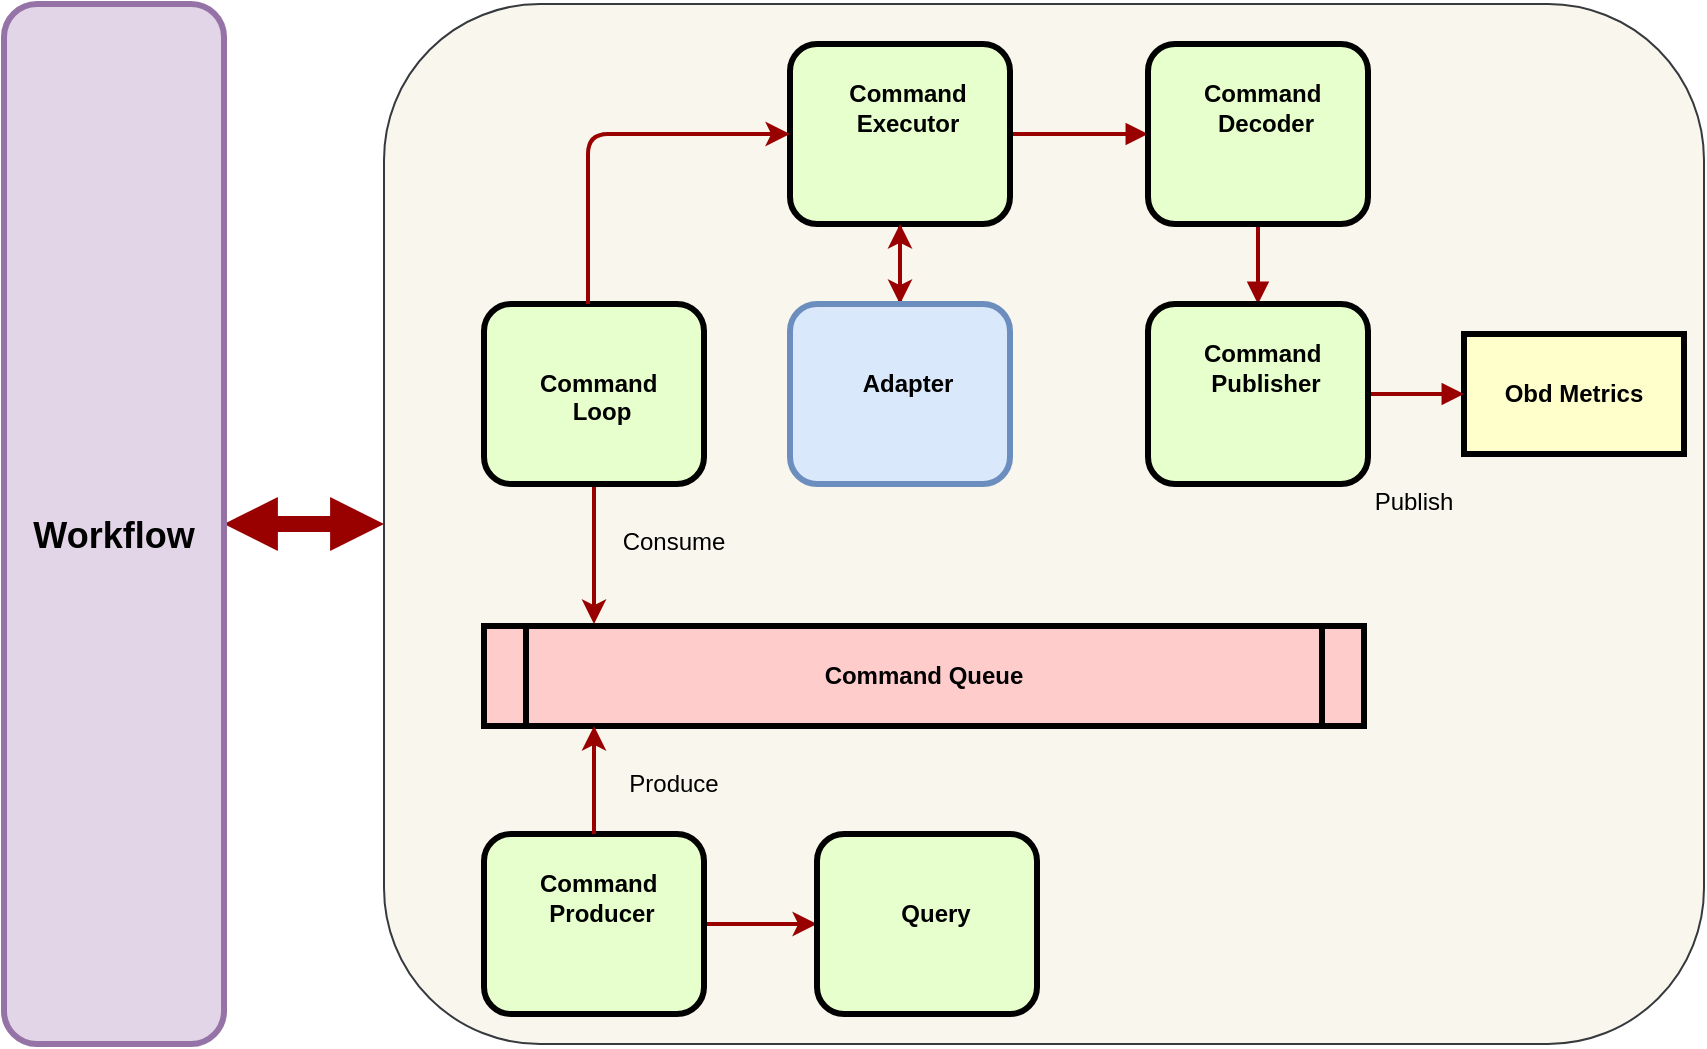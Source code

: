 <mxfile version="14.1.8" type="device"><diagram name="Page-1" id="c7558073-3199-34d8-9f00-42111426c3f3"><mxGraphModel dx="1185" dy="685" grid="1" gridSize="10" guides="1" tooltips="1" connect="1" arrows="1" fold="1" page="1" pageScale="1" pageWidth="826" pageHeight="1169" background="#ffffff" math="0" shadow="0"><root><mxCell id="0"/><mxCell id="1" parent="0"/><mxCell id="jKeXj6C-IJaeeSUtE53M-120" value="" style="rounded=1;whiteSpace=wrap;html=1;align=center;fillColor=#f9f7ed;strokeColor=#36393d;" vertex="1" parent="1"><mxGeometry x="250" y="80" width="660" height="520" as="geometry"/></mxCell><mxCell id="3" value="Obd Metrics" style="whiteSpace=wrap;align=center;verticalAlign=middle;fontStyle=1;strokeWidth=3;fillColor=#FFFFCC" parent="1" vertex="1"><mxGeometry x="790" y="245" width="110" height="60" as="geometry"/></mxCell><mxCell id="5" value="Command Queue" style="shape=process;whiteSpace=wrap;align=center;verticalAlign=middle;size=0.048;fontStyle=1;strokeWidth=3;fillColor=#FFCCCC" parent="1" vertex="1"><mxGeometry x="300" y="391" width="440" height="50" as="geometry"/></mxCell><mxCell id="jKeXj6C-IJaeeSUtE53M-112" value="" style="edgeStyle=orthogonalEdgeStyle;rounded=1;orthogonalLoop=1;jettySize=auto;html=1;strokeColor=#990000;strokeWidth=2;" edge="1" parent="1" source="6"><mxGeometry relative="1" as="geometry"><mxPoint x="355" y="390" as="targetPoint"/></mxGeometry></mxCell><mxCell id="6" value="&lt;p style=&quot;margin: 0px ; margin-top: 4px ; text-align: center ; text-decoration: underline&quot;&gt;&lt;/p&gt;&lt;p style=&quot;margin: 0px ; margin-left: 8px&quot;&gt;&lt;br&gt;&lt;/p&gt;&lt;p style=&quot;margin: 0px ; margin-left: 8px&quot;&gt;&lt;br&gt;&lt;/p&gt;&lt;p style=&quot;margin: 0px ; margin-left: 8px&quot;&gt;Command&amp;nbsp;&lt;/p&gt;&lt;p style=&quot;margin: 0px ; margin-left: 8px&quot;&gt;Loop&lt;/p&gt;" style="verticalAlign=middle;align=center;overflow=fill;fontSize=12;fontFamily=Helvetica;html=1;rounded=1;fontStyle=1;strokeWidth=3;fillColor=#E6FFCC" parent="1" vertex="1"><mxGeometry x="300" y="230" width="110" height="90" as="geometry"/></mxCell><mxCell id="jKeXj6C-IJaeeSUtE53M-108" value="" style="edgeStyle=orthogonalEdgeStyle;rounded=1;orthogonalLoop=1;jettySize=auto;html=1;strokeColor=#990000;strokeWidth=2;" edge="1" parent="1" source="8" target="jKeXj6C-IJaeeSUtE53M-106"><mxGeometry relative="1" as="geometry"/></mxCell><mxCell id="jKeXj6C-IJaeeSUtE53M-127" value="" style="edgeStyle=orthogonalEdgeStyle;rounded=1;orthogonalLoop=1;jettySize=auto;html=1;startArrow=none;startFill=0;endArrow=block;endFill=1;strokeColor=#990000;strokeWidth=2;" edge="1" parent="1" source="8" target="jKeXj6C-IJaeeSUtE53M-96"><mxGeometry relative="1" as="geometry"/></mxCell><mxCell id="8" value="&lt;p style=&quot;margin: 0px ; margin-top: 4px ; text-align: center ; text-decoration: underline&quot;&gt;&lt;/p&gt;&lt;p style=&quot;margin: 0px ; margin-left: 8px&quot;&gt;&lt;br&gt;&lt;/p&gt;&lt;p style=&quot;margin: 0px ; margin-left: 8px&quot;&gt;Command&lt;br&gt;Executor&lt;/p&gt;" style="verticalAlign=middle;align=center;overflow=fill;fontSize=12;fontFamily=Helvetica;html=1;rounded=1;fontStyle=1;strokeWidth=3;fillColor=#E6FFCC" parent="1" vertex="1"><mxGeometry x="453" y="100" width="110" height="90" as="geometry"/></mxCell><mxCell id="jKeXj6C-IJaeeSUtE53M-111" style="edgeStyle=orthogonalEdgeStyle;rounded=1;orthogonalLoop=1;jettySize=auto;html=1;entryX=0;entryY=0.5;entryDx=0;entryDy=0;strokeColor=#990000;strokeWidth=2;" edge="1" parent="1" source="11" target="jKeXj6C-IJaeeSUtE53M-110"><mxGeometry relative="1" as="geometry"/></mxCell><mxCell id="11" value="&lt;p style=&quot;margin: 0px ; margin-top: 4px ; text-align: center ; text-decoration: underline&quot;&gt;&lt;/p&gt;&lt;p style=&quot;margin: 0px ; margin-left: 8px&quot;&gt;&lt;br&gt;&lt;/p&gt;&lt;p style=&quot;margin: 0px ; margin-left: 8px&quot;&gt;&lt;span&gt;Command&amp;nbsp;&lt;/span&gt;&lt;br&gt;&lt;/p&gt;&lt;p style=&quot;margin: 0px ; margin-left: 8px&quot;&gt;Producer&lt;/p&gt;" style="verticalAlign=middle;align=center;overflow=fill;fontSize=12;fontFamily=Helvetica;html=1;rounded=1;fontStyle=1;strokeWidth=3;fillColor=#E6FFCC" parent="1" vertex="1"><mxGeometry x="300.0" y="495" width="110" height="90" as="geometry"/></mxCell><mxCell id="65" value="" style="edgeStyle=elbowEdgeStyle;elbow=horizontal;strokeColor=#990000;strokeWidth=2;entryX=0;entryY=0.5;entryDx=0;entryDy=0;" parent="1" source="6" target="8" edge="1"><mxGeometry width="100" height="100" relative="1" as="geometry"><mxPoint x="202" y="180.0" as="sourcePoint"/><mxPoint x="452" y="90" as="targetPoint"/><Array as="points"><mxPoint x="352" y="200"/><mxPoint x="352" y="180"/><mxPoint x="387" y="140"/></Array></mxGeometry></mxCell><mxCell id="89" value="" style="edgeStyle=elbowEdgeStyle;elbow=horizontal;strokeColor=#990000;strokeWidth=2" parent="1" source="11" target="5" edge="1"><mxGeometry width="100" height="100" relative="1" as="geometry"><mxPoint x="60.0" y="510" as="sourcePoint"/><mxPoint x="160.0" y="410" as="targetPoint"/><Array as="points"><mxPoint x="355" y="480"/><mxPoint x="400" y="490"/><mxPoint x="410" y="470"/></Array></mxGeometry></mxCell><mxCell id="96" value="Produce&#10;" style="text;spacingTop=-5;align=center" parent="1" vertex="1"><mxGeometry x="380.0" y="461" width="30" height="20" as="geometry"/></mxCell><mxCell id="jKeXj6C-IJaeeSUtE53M-134" value="" style="edgeStyle=orthogonalEdgeStyle;rounded=1;orthogonalLoop=1;jettySize=auto;html=1;startArrow=none;startFill=0;endArrow=block;endFill=1;strokeColor=#990000;strokeWidth=2;fontSize=15;" edge="1" parent="1" source="jKeXj6C-IJaeeSUtE53M-96" target="jKeXj6C-IJaeeSUtE53M-132"><mxGeometry relative="1" as="geometry"/></mxCell><mxCell id="jKeXj6C-IJaeeSUtE53M-96" value="&lt;p style=&quot;margin: 0px ; margin-top: 4px ; text-align: center ; text-decoration: underline&quot;&gt;&lt;/p&gt;&lt;p style=&quot;margin: 0px ; margin-left: 8px&quot;&gt;&lt;br&gt;&lt;/p&gt;&lt;p style=&quot;margin: 0px ; margin-left: 8px&quot;&gt;Command&amp;nbsp;&lt;br&gt;Decoder&lt;/p&gt;" style="verticalAlign=middle;align=center;overflow=fill;fontSize=12;fontFamily=Helvetica;html=1;rounded=1;fontStyle=1;strokeWidth=3;fillColor=#E6FFCC" vertex="1" parent="1"><mxGeometry x="632" y="100" width="110" height="90" as="geometry"/></mxCell><mxCell id="jKeXj6C-IJaeeSUtE53M-109" style="edgeStyle=orthogonalEdgeStyle;rounded=1;orthogonalLoop=1;jettySize=auto;html=1;strokeColor=#990000;strokeWidth=2;" edge="1" parent="1" source="jKeXj6C-IJaeeSUtE53M-106" target="8"><mxGeometry relative="1" as="geometry"><Array as="points"><mxPoint x="492" y="230"/><mxPoint x="492" y="230"/></Array></mxGeometry></mxCell><mxCell id="jKeXj6C-IJaeeSUtE53M-106" value="&lt;p style=&quot;margin: 0px ; margin-top: 4px ; text-align: center ; text-decoration: underline&quot;&gt;&lt;/p&gt;&lt;p style=&quot;margin: 0px ; margin-left: 8px&quot;&gt;&lt;br&gt;&lt;/p&gt;&lt;p style=&quot;margin: 0px ; margin-left: 8px&quot;&gt;&lt;br&gt;&lt;/p&gt;&lt;p style=&quot;margin: 0px ; margin-left: 8px&quot;&gt;Adapter&lt;/p&gt;" style="verticalAlign=middle;align=center;overflow=fill;fontSize=12;fontFamily=Helvetica;html=1;rounded=1;fontStyle=1;strokeWidth=3;fillColor=#dae8fc;strokeColor=#6c8ebf;" vertex="1" parent="1"><mxGeometry x="453" y="230" width="110" height="90" as="geometry"/></mxCell><mxCell id="jKeXj6C-IJaeeSUtE53M-110" value="&lt;p style=&quot;margin: 0px ; margin-top: 4px ; text-align: center ; text-decoration: underline&quot;&gt;&lt;/p&gt;&lt;p style=&quot;margin: 0px ; margin-left: 8px&quot;&gt;&lt;br&gt;&lt;/p&gt;&lt;p style=&quot;margin: 0px ; margin-left: 8px&quot;&gt;&lt;br&gt;&lt;/p&gt;&lt;p style=&quot;margin: 0px ; margin-left: 8px&quot;&gt;Query&lt;/p&gt;" style="verticalAlign=middle;align=center;overflow=fill;fontSize=12;fontFamily=Helvetica;html=1;rounded=1;fontStyle=1;strokeWidth=3;fillColor=#E6FFCC" vertex="1" parent="1"><mxGeometry x="466.5" y="495" width="110" height="90" as="geometry"/></mxCell><mxCell id="jKeXj6C-IJaeeSUtE53M-113" value="Consume" style="text;spacingTop=-5;align=center" vertex="1" parent="1"><mxGeometry x="380.0" y="340" width="30" height="20" as="geometry"/></mxCell><mxCell id="jKeXj6C-IJaeeSUtE53M-129" value="" style="edgeStyle=orthogonalEdgeStyle;rounded=1;orthogonalLoop=1;jettySize=auto;html=1;startArrow=block;startFill=1;endArrow=block;endFill=1;strokeColor=#990000;strokeWidth=8;fontSize=18;" edge="1" parent="1" source="jKeXj6C-IJaeeSUtE53M-115" target="jKeXj6C-IJaeeSUtE53M-120"><mxGeometry relative="1" as="geometry"/></mxCell><mxCell id="jKeXj6C-IJaeeSUtE53M-115" value="&lt;p style=&quot;margin: 4px 0px 0px ; text-decoration: underline ; font-size: 15px&quot;&gt;&lt;/p&gt;&lt;br style=&quot;font-size: 15px&quot;&gt;&lt;br style=&quot;font-size: 15px&quot;&gt;&lt;br style=&quot;font-size: 15px&quot;&gt;&lt;br style=&quot;font-size: 15px&quot;&gt;&lt;br style=&quot;font-size: 15px&quot;&gt;&lt;br style=&quot;font-size: 15px&quot;&gt;&lt;br style=&quot;font-size: 15px&quot;&gt;&lt;br style=&quot;font-size: 15px&quot;&gt;&lt;br style=&quot;font-size: 15px&quot;&gt;&lt;br style=&quot;font-size: 15px&quot;&gt;&lt;br style=&quot;font-size: 15px&quot;&gt;&lt;br style=&quot;font-size: 15px&quot;&gt;&lt;br style=&quot;font-size: 15px&quot;&gt;&lt;br style=&quot;font-size: 15px&quot;&gt;&lt;font style=&quot;font-size: 18px&quot;&gt;Workflow&lt;/font&gt;" style="verticalAlign=bottom;align=center;overflow=fill;fontSize=15;fontFamily=Helvetica;html=1;rounded=1;fontStyle=1;strokeWidth=3;labelPosition=center;verticalLabelPosition=middle;spacingTop=0;fillColor=#e1d5e7;strokeColor=#9673a6;" vertex="1" parent="1"><mxGeometry x="60" y="80" width="110" height="520" as="geometry"/></mxCell><mxCell id="jKeXj6C-IJaeeSUtE53M-135" value="" style="edgeStyle=orthogonalEdgeStyle;rounded=1;orthogonalLoop=1;jettySize=auto;html=1;startArrow=none;startFill=0;endArrow=block;endFill=1;strokeColor=#990000;strokeWidth=2;fontSize=15;" edge="1" parent="1" source="jKeXj6C-IJaeeSUtE53M-132" target="3"><mxGeometry relative="1" as="geometry"/></mxCell><mxCell id="jKeXj6C-IJaeeSUtE53M-132" value="&lt;p style=&quot;margin: 0px ; margin-top: 4px ; text-align: center ; text-decoration: underline&quot;&gt;&lt;/p&gt;&lt;p style=&quot;margin: 0px ; margin-left: 8px&quot;&gt;&lt;br&gt;&lt;/p&gt;&lt;p style=&quot;margin: 0px ; margin-left: 8px&quot;&gt;Command&amp;nbsp;&lt;br&gt;Publisher&lt;/p&gt;" style="verticalAlign=middle;align=center;overflow=fill;fontSize=12;fontFamily=Helvetica;html=1;rounded=1;fontStyle=1;strokeWidth=3;fillColor=#E6FFCC" vertex="1" parent="1"><mxGeometry x="632" y="230" width="110" height="90" as="geometry"/></mxCell><mxCell id="jKeXj6C-IJaeeSUtE53M-136" value="Publish" style="text;spacingTop=-5;align=center" vertex="1" parent="1"><mxGeometry x="750.0" y="320" width="30" height="20" as="geometry"/></mxCell></root></mxGraphModel></diagram></mxfile>